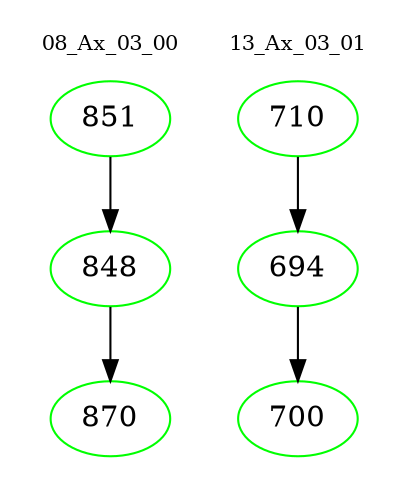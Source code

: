 digraph{
subgraph cluster_0 {
color = white
label = "08_Ax_03_00";
fontsize=10;
T0_851 [label="851", color="green"]
T0_851 -> T0_848 [color="black"]
T0_848 [label="848", color="green"]
T0_848 -> T0_870 [color="black"]
T0_870 [label="870", color="green"]
}
subgraph cluster_1 {
color = white
label = "13_Ax_03_01";
fontsize=10;
T1_710 [label="710", color="green"]
T1_710 -> T1_694 [color="black"]
T1_694 [label="694", color="green"]
T1_694 -> T1_700 [color="black"]
T1_700 [label="700", color="green"]
}
}
